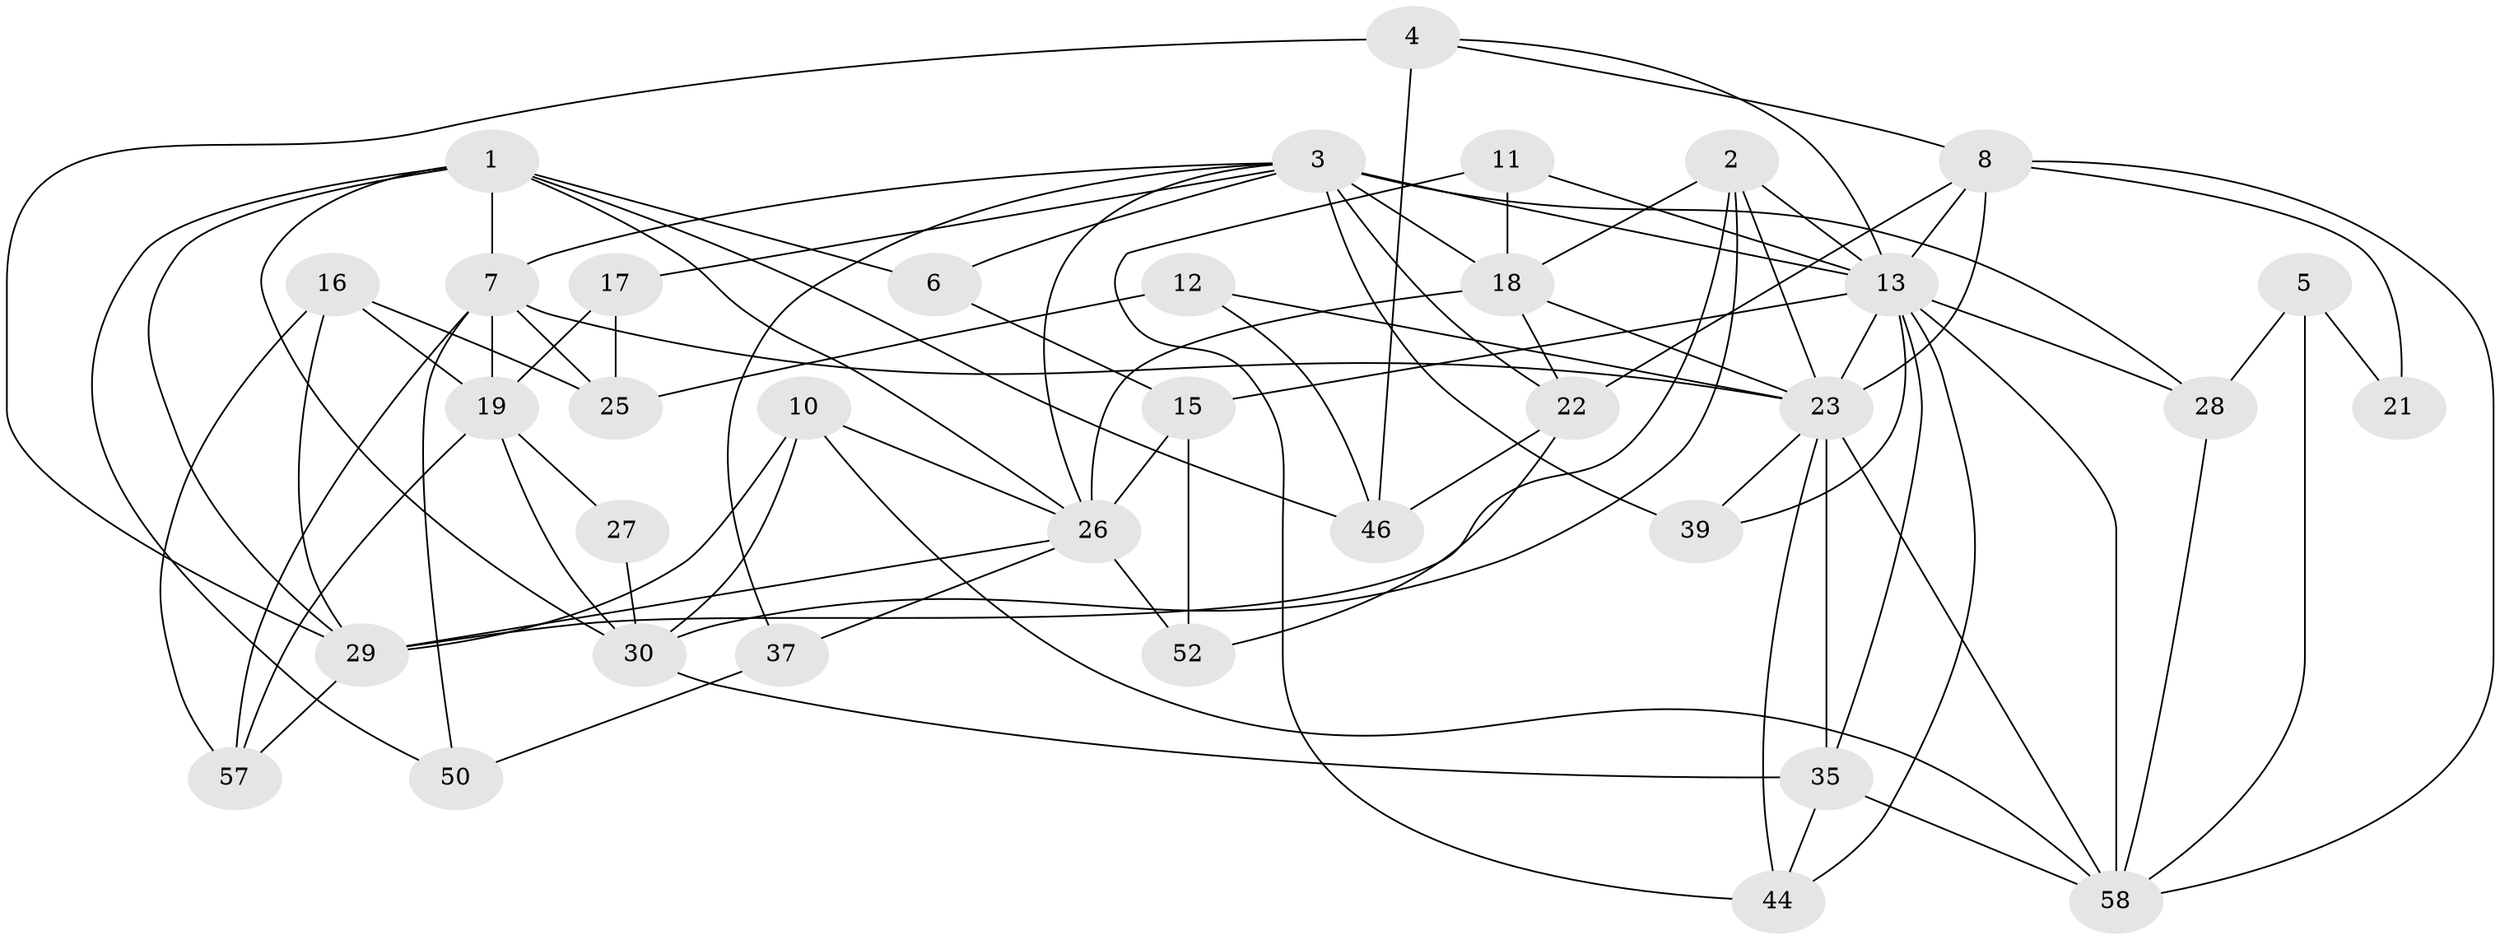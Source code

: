 // original degree distribution, {4: 0.3898305084745763, 5: 0.1694915254237288, 3: 0.288135593220339, 2: 0.06779661016949153, 6: 0.03389830508474576, 7: 0.03389830508474576, 9: 0.01694915254237288}
// Generated by graph-tools (version 1.1) at 2025/18/03/04/25 18:18:30]
// undirected, 35 vertices, 87 edges
graph export_dot {
graph [start="1"]
  node [color=gray90,style=filled];
  1 [super="+14"];
  2;
  3 [super="+31+42"];
  4 [super="+55"];
  5;
  6;
  7 [super="+59"];
  8 [super="+40+9"];
  10 [super="+20"];
  11;
  12;
  13 [super="+33+53+32"];
  15;
  16;
  17;
  18 [super="+45+43"];
  19 [super="+56"];
  21;
  22;
  23 [super="+24+51"];
  25;
  26 [super="+41"];
  27;
  28 [super="+48"];
  29 [super="+49+34"];
  30;
  35 [super="+47"];
  37;
  39;
  44;
  46 [super="+54"];
  50;
  52;
  57;
  58;
  1 -- 26;
  1 -- 50;
  1 -- 7;
  1 -- 6;
  1 -- 30;
  1 -- 46;
  1 -- 29;
  2 -- 30;
  2 -- 23;
  2 -- 29;
  2 -- 18;
  2 -- 13;
  3 -- 28 [weight=2];
  3 -- 7;
  3 -- 17;
  3 -- 6;
  3 -- 22;
  3 -- 18 [weight=3];
  3 -- 37;
  3 -- 39;
  3 -- 26;
  3 -- 13;
  4 -- 29;
  4 -- 8;
  4 -- 13;
  4 -- 46 [weight=2];
  5 -- 58;
  5 -- 21;
  5 -- 28;
  6 -- 15;
  7 -- 25;
  7 -- 19;
  7 -- 57;
  7 -- 50;
  7 -- 23;
  8 -- 22;
  8 -- 23 [weight=2];
  8 -- 58;
  8 -- 21;
  8 -- 13;
  10 -- 30;
  10 -- 26;
  10 -- 58;
  10 -- 29;
  11 -- 44;
  11 -- 18;
  11 -- 13;
  12 -- 25;
  12 -- 23;
  12 -- 46;
  13 -- 28;
  13 -- 35;
  13 -- 44;
  13 -- 39;
  13 -- 58;
  13 -- 15;
  13 -- 23;
  15 -- 52;
  15 -- 26;
  16 -- 57;
  16 -- 19;
  16 -- 25;
  16 -- 29;
  17 -- 19;
  17 -- 25;
  18 -- 22;
  18 -- 23;
  18 -- 26;
  19 -- 57;
  19 -- 27;
  19 -- 30;
  22 -- 52;
  22 -- 46;
  23 -- 39;
  23 -- 58;
  23 -- 35;
  23 -- 44;
  26 -- 52;
  26 -- 37;
  26 -- 29;
  27 -- 30;
  28 -- 58;
  29 -- 57;
  30 -- 35;
  35 -- 44;
  35 -- 58;
  37 -- 50;
}
